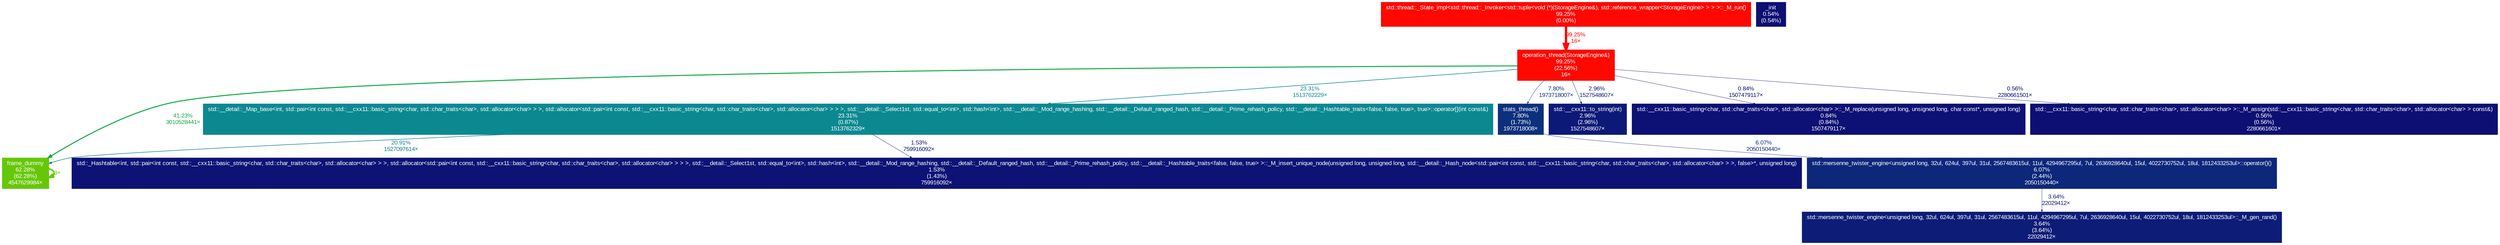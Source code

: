 digraph {
	graph [fontname=Arial, nodesep=0.125, ranksep=0.25];
	node [fontcolor=white, fontname=Arial, height=0, shape=box, style=filled, width=0];
	edge [fontname=Arial];
	1 [color="#fe0800", fontcolor="#ffffff", fontsize="10.00", label="operation_thread(StorageEngine&)\n99.25%\n(22.56%)\n16×"];
	1 -> 3 [arrowsize="0.64", color="#0ba942", fontcolor="#0ba942", fontsize="10.00", label="41.23%\n3010528441×", labeldistance="1.65", penwidth="1.65"];
	1 -> 4 [arrowsize="0.48", color="#0c8891", fontcolor="#0c8891", fontsize="10.00", label="23.31%\n1513762229×", labeldistance="0.93", penwidth="0.93"];
	1 -> 5 [arrowsize="0.35", color="#0d307d", fontcolor="#0d307d", fontsize="10.00", label="7.80%\n1973718007×", labeldistance="0.50", penwidth="0.50"];
	1 -> 8 [arrowsize="0.35", color="#0d1977", fontcolor="#0d1977", fontsize="10.00", label="2.96%\n1527548607×", labeldistance="0.50", penwidth="0.50"];
	1 -> 10 [arrowsize="0.35", color="#0d1074", fontcolor="#0d1074", fontsize="10.00", label="0.84%\n1507479117×", labeldistance="0.50", penwidth="0.50"];
	1 -> 11 [arrowsize="0.35", color="#0d0f73", fontcolor="#0d0f73", fontsize="10.00", label="0.56%\n2280661501×", labeldistance="0.50", penwidth="0.50"];
	2 [color="#fe0800", fontcolor="#ffffff", fontsize="10.00", label="std::thread::_State_impl<std::thread::_Invoker<std::tuple<void (*)(StorageEngine&), std::reference_wrapper<StorageEngine> > > >::_M_run()\n99.25%\n(0.00%)"];
	2 -> 1 [arrowsize="1.00", color="#fe0800", fontcolor="#fe0800", fontsize="10.00", label="99.25%\n16×", labeldistance="3.97", penwidth="3.97"];
	3 [color="#66c708", fontcolor="#ffffff", fontsize="10.00", label="frame_dummy\n62.28%\n(62.28%)\n4547629984×"];
	3 -> 3 [arrowsize="0.79", color="#66c708", fontcolor="#66c708", fontsize="10.00", label="3×", labeldistance="2.49", penwidth="2.49"];
	4 [color="#0c8891", fontcolor="#ffffff", fontsize="10.00", label="std::__detail::_Map_base<int, std::pair<int const, std::__cxx11::basic_string<char, std::char_traits<char>, std::allocator<char> > >, std::allocator<std::pair<int const, std::__cxx11::basic_string<char, std::char_traits<char>, std::allocator<char> > > >, std::__detail::_Select1st, std::equal_to<int>, std::hash<int>, std::__detail::_Mod_range_hashing, std::__detail::_Default_ranged_hash, std::__detail::_Prime_rehash_policy, std::__detail::_Hashtable_traits<false, false, true>, true>::operator[](int const&)\n23.31%\n(0.87%)\n1513762329×"];
	4 -> 3 [arrowsize="0.46", color="#0c798e", fontcolor="#0c798e", fontsize="10.00", label="20.91%\n1527097614×", labeldistance="0.84", penwidth="0.84"];
	4 -> 9 [arrowsize="0.35", color="#0d1375", fontcolor="#0d1375", fontsize="10.00", label="1.53%\n759916092×", labeldistance="0.50", penwidth="0.50"];
	5 [color="#0d307d", fontcolor="#ffffff", fontsize="10.00", label="stats_thread()\n7.80%\n(1.73%)\n1973718008×"];
	5 -> 6 [arrowsize="0.35", color="#0d277b", fontcolor="#0d277b", fontsize="10.00", label="6.07%\n2050150440×", labeldistance="0.50", penwidth="0.50"];
	6 [color="#0d277b", fontcolor="#ffffff", fontsize="10.00", label="std::mersenne_twister_engine<unsigned long, 32ul, 624ul, 397ul, 31ul, 2567483615ul, 11ul, 4294967295ul, 7ul, 2636928640ul, 15ul, 4022730752ul, 18ul, 1812433253ul>::operator()()\n6.07%\n(2.44%)\n2050150440×"];
	6 -> 7 [arrowsize="0.35", color="#0d1c77", fontcolor="#0d1c77", fontsize="10.00", label="3.64%\n22029412×", labeldistance="0.50", penwidth="0.50"];
	7 [color="#0d1c77", fontcolor="#ffffff", fontsize="10.00", label="std::mersenne_twister_engine<unsigned long, 32ul, 624ul, 397ul, 31ul, 2567483615ul, 11ul, 4294967295ul, 7ul, 2636928640ul, 15ul, 4022730752ul, 18ul, 1812433253ul>::_M_gen_rand()\n3.64%\n(3.64%)\n22029412×"];
	8 [color="#0d1977", fontcolor="#ffffff", fontsize="10.00", label="std::__cxx11::to_string(int)\n2.96%\n(2.96%)\n1527548607×"];
	9 [color="#0d1375", fontcolor="#ffffff", fontsize="10.00", label="std::_Hashtable<int, std::pair<int const, std::__cxx11::basic_string<char, std::char_traits<char>, std::allocator<char> > >, std::allocator<std::pair<int const, std::__cxx11::basic_string<char, std::char_traits<char>, std::allocator<char> > > >, std::__detail::_Select1st, std::equal_to<int>, std::hash<int>, std::__detail::_Mod_range_hashing, std::__detail::_Default_ranged_hash, std::__detail::_Prime_rehash_policy, std::__detail::_Hashtable_traits<false, false, true> >::_M_insert_unique_node(unsigned long, unsigned long, std::__detail::_Hash_node<std::pair<int const, std::__cxx11::basic_string<char, std::char_traits<char>, std::allocator<char> > >, false>*, unsigned long)\n1.53%\n(1.43%)\n759916092×"];
	10 [color="#0d1074", fontcolor="#ffffff", fontsize="10.00", label="std::__cxx11::basic_string<char, std::char_traits<char>, std::allocator<char> >::_M_replace(unsigned long, unsigned long, char const*, unsigned long)\n0.84%\n(0.84%)\n1507479117×"];
	11 [color="#0d0f73", fontcolor="#ffffff", fontsize="10.00", label="std::__cxx11::basic_string<char, std::char_traits<char>, std::allocator<char> >::_M_assign(std::__cxx11::basic_string<char, std::char_traits<char>, std::allocator<char> > const&)\n0.56%\n(0.56%)\n2280661601×"];
	12 [color="#0d0f73", fontcolor="#ffffff", fontsize="10.00", label="_init\n0.54%\n(0.54%)"];
}
